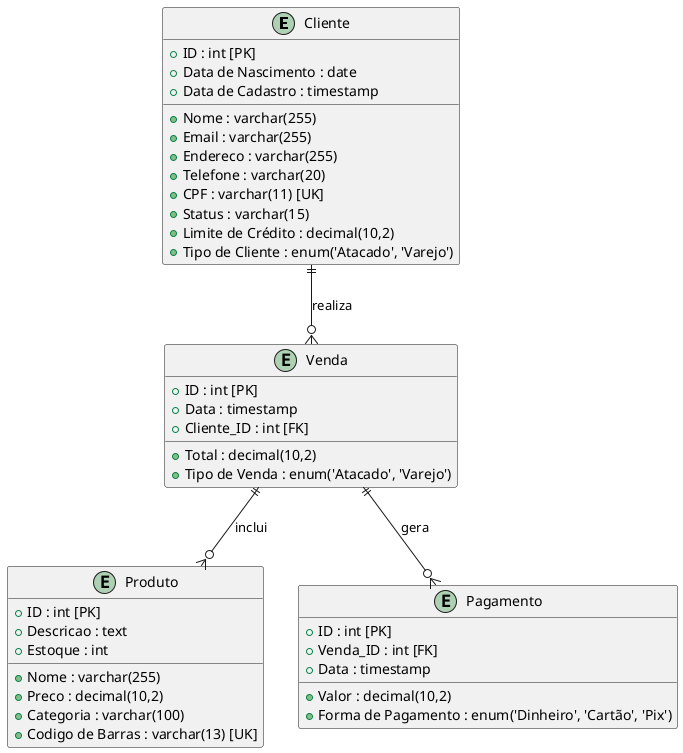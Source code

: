 @startuml
entity "Cliente" {
    + ID : int [PK]
    + Nome : varchar(255)
    + Email : varchar(255)
    + Endereco : varchar(255)
    + Telefone : varchar(20)
    + Data de Nascimento : date
    + CPF : varchar(11) [UK]
    + Status : varchar(15)
    + Data de Cadastro : timestamp
    + Limite de Crédito : decimal(10,2)
    + Tipo de Cliente : enum('Atacado', 'Varejo')
}

entity "Produto" {
    + ID : int [PK]
    + Nome : varchar(255)
    + Descricao : text
    + Preco : decimal(10,2)
    + Categoria : varchar(100)
    + Codigo de Barras : varchar(13) [UK]
    + Estoque : int
}

entity "Venda" {
    + ID : int [PK]
    + Data : timestamp
    + Cliente_ID : int [FK]
    + Total : decimal(10,2)
    + Tipo de Venda : enum('Atacado', 'Varejo')
}

entity "Pagamento" {
    + ID : int [PK]
    + Venda_ID : int [FK]
    + Data : timestamp
    + Valor : decimal(10,2)
    + Forma de Pagamento : enum('Dinheiro', 'Cartão', 'Pix')
}

' Relacionamentos
Cliente ||--o{ Venda : realiza
Venda ||--o{ Pagamento : gera
Venda ||--o{ Produto : inclui

@enduml
